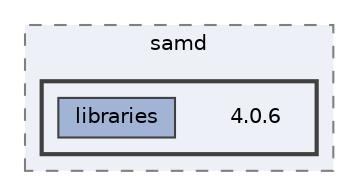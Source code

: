 digraph "C:/Users/Will/AppData/Local/Arduino15/packages/loom4/hardware/samd/4.0.6"
{
 // LATEX_PDF_SIZE
  bgcolor="transparent";
  edge [fontname=Helvetica,fontsize=10,labelfontname=Helvetica,labelfontsize=10];
  node [fontname=Helvetica,fontsize=10,shape=box,height=0.2,width=0.4];
  compound=true
  subgraph clusterdir_c64b423dcc94659d410f7d3eca36d7a9 {
    graph [ bgcolor="#edf0f7", pencolor="grey50", label="samd", fontname=Helvetica,fontsize=10 style="filled,dashed", URL="dir_c64b423dcc94659d410f7d3eca36d7a9.html",tooltip=""]
  subgraph clusterdir_975285b4f84afcb4fca053413886488c {
    graph [ bgcolor="#edf0f7", pencolor="grey25", label="", fontname=Helvetica,fontsize=10 style="filled,bold", URL="dir_975285b4f84afcb4fca053413886488c.html",tooltip=""]
    dir_975285b4f84afcb4fca053413886488c [shape=plaintext, label="4.0.6"];
  dir_fe829e72f4fe72bf24d4d4025922f6a4 [label="libraries", fillcolor="#a2b4d6", color="grey25", style="filled", URL="dir_fe829e72f4fe72bf24d4d4025922f6a4.html",tooltip=""];
  }
  }
}
